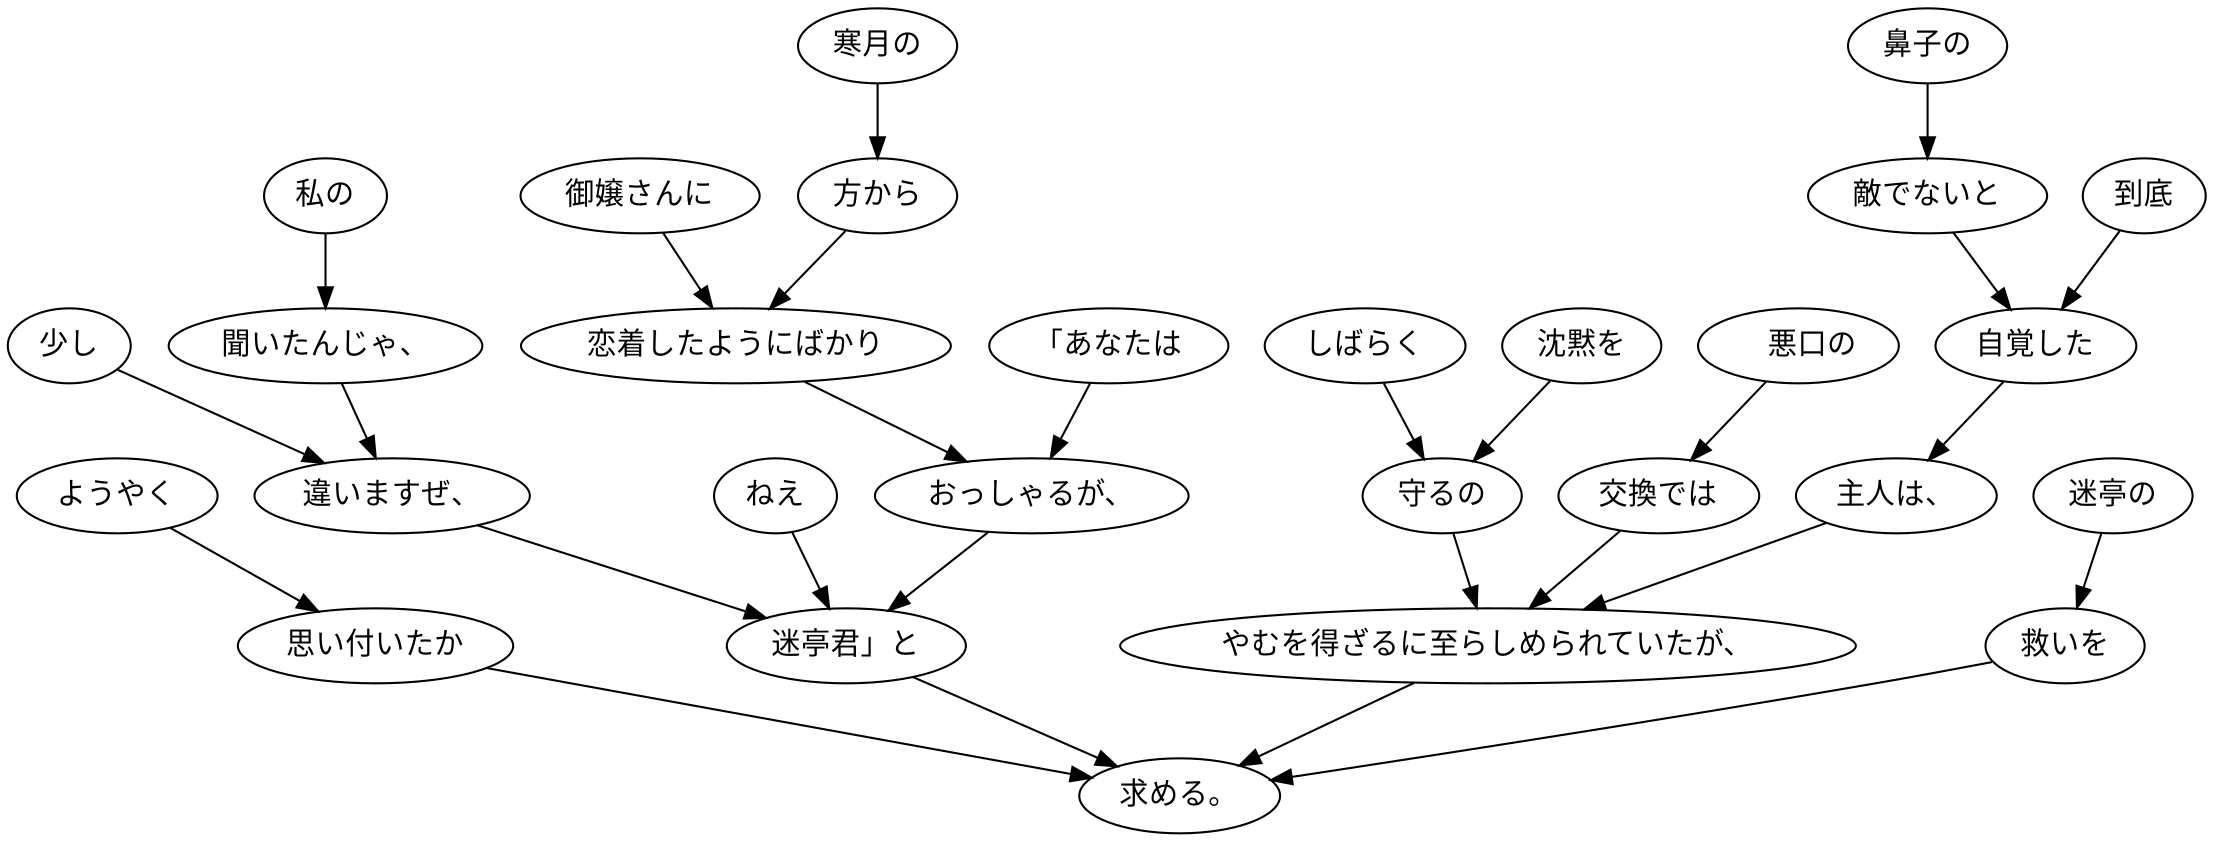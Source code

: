 digraph graph1661 {
	node0 [label="　悪口の"];
	node1 [label="交換では"];
	node2 [label="到底"];
	node3 [label="鼻子の"];
	node4 [label="敵でないと"];
	node5 [label="自覚した"];
	node6 [label="主人は、"];
	node7 [label="しばらく"];
	node8 [label="沈黙を"];
	node9 [label="守るの"];
	node10 [label="やむを得ざるに至らしめられていたが、"];
	node11 [label="ようやく"];
	node12 [label="思い付いたか"];
	node13 [label="「あなたは"];
	node14 [label="寒月の"];
	node15 [label="方から"];
	node16 [label="御嬢さんに"];
	node17 [label="恋着したようにばかり"];
	node18 [label="おっしゃるが、"];
	node19 [label="私の"];
	node20 [label="聞いたんじゃ、"];
	node21 [label="少し"];
	node22 [label="違いますぜ、"];
	node23 [label="ねえ"];
	node24 [label="迷亭君」と"];
	node25 [label="迷亭の"];
	node26 [label="救いを"];
	node27 [label="求める。"];
	node0 -> node1;
	node1 -> node10;
	node2 -> node5;
	node3 -> node4;
	node4 -> node5;
	node5 -> node6;
	node6 -> node10;
	node7 -> node9;
	node8 -> node9;
	node9 -> node10;
	node10 -> node27;
	node11 -> node12;
	node12 -> node27;
	node13 -> node18;
	node14 -> node15;
	node15 -> node17;
	node16 -> node17;
	node17 -> node18;
	node18 -> node24;
	node19 -> node20;
	node20 -> node22;
	node21 -> node22;
	node22 -> node24;
	node23 -> node24;
	node24 -> node27;
	node25 -> node26;
	node26 -> node27;
}

